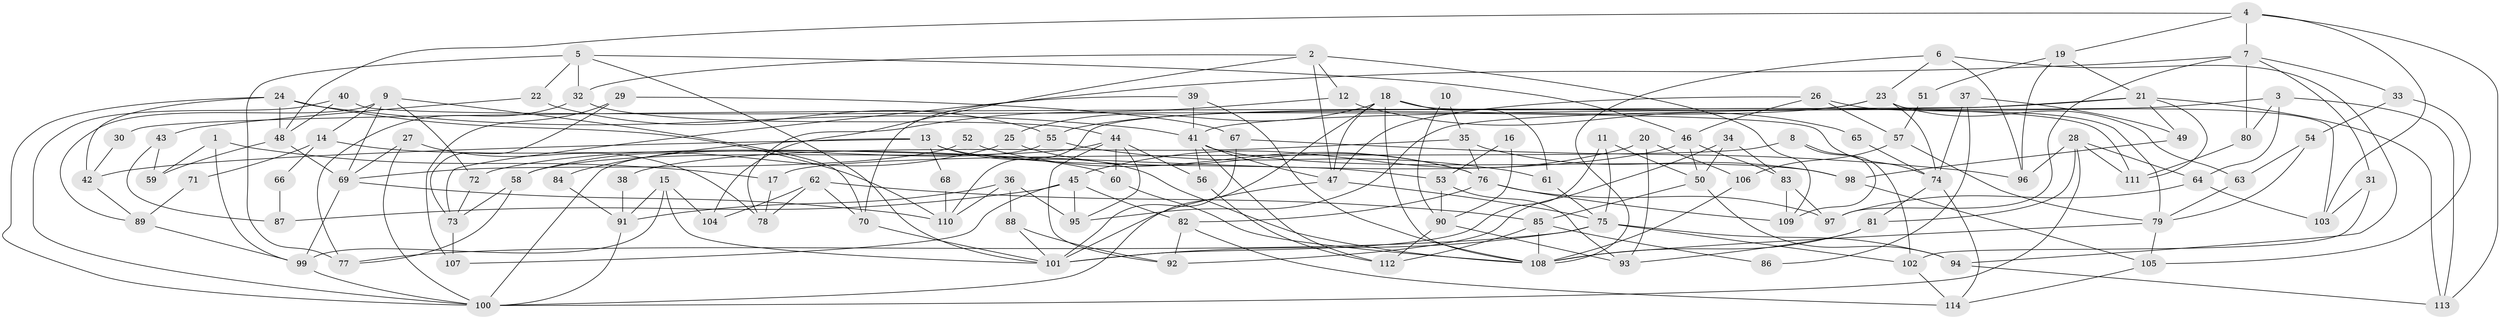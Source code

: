 // Generated by graph-tools (version 1.1) at 2025/14/03/09/25 04:14:54]
// undirected, 114 vertices, 228 edges
graph export_dot {
graph [start="1"]
  node [color=gray90,style=filled];
  1;
  2;
  3;
  4;
  5;
  6;
  7;
  8;
  9;
  10;
  11;
  12;
  13;
  14;
  15;
  16;
  17;
  18;
  19;
  20;
  21;
  22;
  23;
  24;
  25;
  26;
  27;
  28;
  29;
  30;
  31;
  32;
  33;
  34;
  35;
  36;
  37;
  38;
  39;
  40;
  41;
  42;
  43;
  44;
  45;
  46;
  47;
  48;
  49;
  50;
  51;
  52;
  53;
  54;
  55;
  56;
  57;
  58;
  59;
  60;
  61;
  62;
  63;
  64;
  65;
  66;
  67;
  68;
  69;
  70;
  71;
  72;
  73;
  74;
  75;
  76;
  77;
  78;
  79;
  80;
  81;
  82;
  83;
  84;
  85;
  86;
  87;
  88;
  89;
  90;
  91;
  92;
  93;
  94;
  95;
  96;
  97;
  98;
  99;
  100;
  101;
  102;
  103;
  104;
  105;
  106;
  107;
  108;
  109;
  110;
  111;
  112;
  113;
  114;
  1 -- 99;
  1 -- 17;
  1 -- 59;
  2 -- 47;
  2 -- 109;
  2 -- 12;
  2 -- 32;
  2 -- 104;
  3 -- 41;
  3 -- 113;
  3 -- 64;
  3 -- 80;
  4 -- 19;
  4 -- 113;
  4 -- 7;
  4 -- 48;
  4 -- 103;
  5 -- 32;
  5 -- 77;
  5 -- 22;
  5 -- 46;
  5 -- 101;
  6 -- 96;
  6 -- 108;
  6 -- 23;
  6 -- 94;
  7 -- 97;
  7 -- 31;
  7 -- 33;
  7 -- 73;
  7 -- 80;
  8 -- 102;
  8 -- 109;
  8 -- 17;
  9 -- 69;
  9 -- 72;
  9 -- 14;
  9 -- 70;
  9 -- 89;
  10 -- 35;
  10 -- 90;
  11 -- 75;
  11 -- 50;
  11 -- 101;
  12 -- 78;
  12 -- 65;
  13 -- 42;
  13 -- 108;
  13 -- 53;
  13 -- 68;
  13 -- 84;
  14 -- 60;
  14 -- 66;
  14 -- 71;
  15 -- 104;
  15 -- 101;
  15 -- 91;
  15 -- 99;
  16 -- 90;
  16 -- 53;
  17 -- 78;
  18 -- 47;
  18 -- 100;
  18 -- 25;
  18 -- 61;
  18 -- 108;
  18 -- 111;
  19 -- 21;
  19 -- 96;
  19 -- 51;
  20 -- 106;
  20 -- 93;
  20 -- 45;
  21 -- 95;
  21 -- 111;
  21 -- 30;
  21 -- 49;
  21 -- 113;
  22 -- 55;
  22 -- 43;
  23 -- 74;
  23 -- 55;
  23 -- 63;
  23 -- 103;
  23 -- 110;
  24 -- 110;
  24 -- 100;
  24 -- 41;
  24 -- 42;
  24 -- 48;
  25 -- 76;
  25 -- 58;
  26 -- 47;
  26 -- 79;
  26 -- 46;
  26 -- 57;
  27 -- 100;
  27 -- 69;
  27 -- 78;
  28 -- 64;
  28 -- 111;
  28 -- 81;
  28 -- 96;
  28 -- 100;
  29 -- 107;
  29 -- 73;
  29 -- 67;
  30 -- 42;
  31 -- 103;
  31 -- 102;
  32 -- 44;
  32 -- 77;
  33 -- 105;
  33 -- 54;
  34 -- 50;
  34 -- 92;
  34 -- 83;
  35 -- 98;
  35 -- 76;
  35 -- 38;
  36 -- 88;
  36 -- 110;
  36 -- 91;
  36 -- 95;
  37 -- 74;
  37 -- 49;
  37 -- 86;
  38 -- 91;
  39 -- 41;
  39 -- 70;
  39 -- 108;
  40 -- 48;
  40 -- 100;
  40 -- 74;
  41 -- 47;
  41 -- 56;
  41 -- 98;
  41 -- 112;
  42 -- 89;
  43 -- 59;
  43 -- 87;
  44 -- 58;
  44 -- 56;
  44 -- 60;
  44 -- 92;
  44 -- 95;
  45 -- 95;
  45 -- 82;
  45 -- 87;
  45 -- 107;
  46 -- 50;
  46 -- 72;
  46 -- 83;
  47 -- 75;
  47 -- 101;
  48 -- 59;
  48 -- 69;
  49 -- 98;
  50 -- 94;
  50 -- 85;
  51 -- 57;
  52 -- 69;
  52 -- 76;
  53 -- 93;
  53 -- 90;
  54 -- 63;
  54 -- 79;
  55 -- 100;
  55 -- 61;
  56 -- 112;
  57 -- 79;
  57 -- 106;
  58 -- 77;
  58 -- 73;
  60 -- 108;
  61 -- 75;
  62 -- 85;
  62 -- 70;
  62 -- 78;
  62 -- 104;
  63 -- 79;
  64 -- 103;
  64 -- 97;
  65 -- 74;
  66 -- 87;
  67 -- 101;
  67 -- 96;
  68 -- 110;
  69 -- 99;
  69 -- 110;
  70 -- 101;
  71 -- 89;
  72 -- 73;
  73 -- 107;
  74 -- 81;
  74 -- 114;
  75 -- 101;
  75 -- 77;
  75 -- 94;
  75 -- 102;
  76 -- 97;
  76 -- 82;
  76 -- 109;
  79 -- 108;
  79 -- 105;
  80 -- 111;
  81 -- 108;
  81 -- 93;
  82 -- 114;
  82 -- 92;
  83 -- 97;
  83 -- 109;
  84 -- 91;
  85 -- 108;
  85 -- 86;
  85 -- 112;
  88 -- 101;
  88 -- 92;
  89 -- 99;
  90 -- 112;
  90 -- 93;
  91 -- 100;
  94 -- 113;
  98 -- 105;
  99 -- 100;
  102 -- 114;
  105 -- 114;
  106 -- 108;
}
